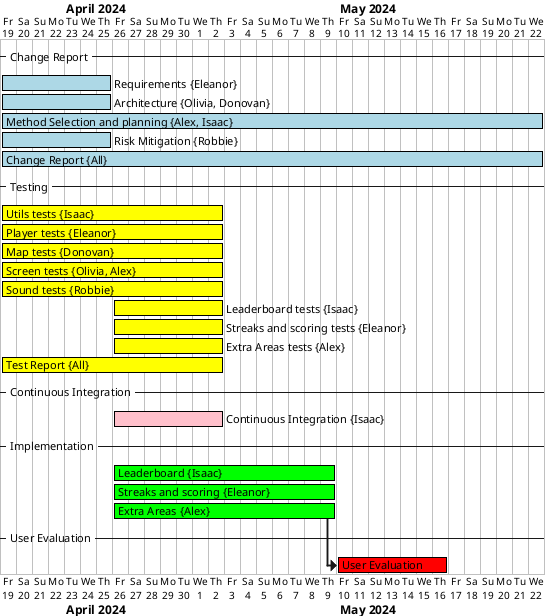 @startgantt
hide resources footbox
-- Change Report --
[Requirements] on {Eleanor} lasts 7 days
[Architecture] on {Olivia, Donovan} lasts 7 days
[Method Selection and planning] on {Alex, Isaac} lasts 34 days
[Risk Mitigation] on {Robbie} lasts 7 days
[Change Report] on {All} lasts 34 days
-- Testing --
[Utils tests] on {Isaac} lasts 14 days
[Player tests] on {Eleanor} lasts 14 days
[Map tests] on {Donovan} lasts 14 days
[Screen tests] on {Olivia, Alex} lasts 14 days
[Sound tests] on {Robbie} lasts 14 days
[Leaderboard tests] on {Isaac} lasts 7 days
[Streaks and scoring tests] on {Eleanor} lasts 7 days
[Extra Areas tests] on {Alex} lasts 7 days
[Test Report] on {All} lasts 14 days
-- Continuous Integration --
[Continuous Integration] on {Isaac} lasts 7 days
-- Implementation --
[Leaderboard] on {Isaac} lasts 14 days
[Streaks and scoring] on {Eleanor} lasts 14 days
[Extra Areas] on {Alex} lasts 14 days
-- User Evaluation --
then [User Evaluation] lasts 7 days

[Requirements] is colored in LightBlue/Black
[Architecture] is colored in LightBlue/Black
[Method Selection and planning] is colored in LightBlue/Black
[Risk Mitigation] is colored in LightBlue/Black
[Change Report] is colored in LightBlue/Black

[Utils tests] is colored in Yellow/Black
[Player tests] is colored in Yellow/Black
[Map tests] is colored in Yellow/Black
[Screen tests] is colored in Yellow/Black
[Sound tests] is colored in Yellow/Black
[Leaderboard tests] is colored in Yellow/Black
[Streaks and scoring tests] is colored in Yellow/Black
[Extra Areas tests] is colored in Yellow/Black
[Test Report] is colored in Yellow/Black

[Continuous Integration] is colored in Pink/Black

[Leaderboard] is colored in Lime/Black
[Streaks and scoring] is colored in Lime/Black
[Extra Areas] is colored in Lime/Black

[User Evaluation] is coloured in Red/Black

Project starts 2024-04-19

[Requirements] starts 2024-04-19
[Architecture] starts 2024-04-19
[Method Selection and planning] starts 2024-04-19
[Risk Mitigation] starts 2024-04-19
[Change Report] starts 2024-04-19

[Utils tests] starts 2024-04-19
[Player tests] starts 2024-04-19
[Map tests] starts 2024-04-19
[Screen tests] starts 2024-04-19
[Sound tests] starts 2024-04-19
[Leaderboard tests] starts 2024-04-26
[Streaks and scoring tests] starts 2024-04-26
[Extra Areas tests] starts 2024-04-26
[Test Report] starts 2024-04-19

[Continuous Integration] starts at 2024-04-26

[Leaderboard] starts at 2024-04-26
[Streaks and scoring] starts at 2024-04-26
[Extra Areas] starts at 2024-04-26

[User Evaluation] starts at [Extra Areas]'s end
@endgantt